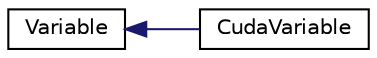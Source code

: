 digraph "Graphical Class Hierarchy"
{
  edge [fontname="Helvetica",fontsize="10",labelfontname="Helvetica",labelfontsize="10"];
  node [fontname="Helvetica",fontsize="10",shape=record];
  rankdir="LR";
  Node1 [label="Variable",height=0.2,width=0.4,color="black", fillcolor="white", style="filled",URL="$d2/d3c/class_variable.html"];
  Node1 -> Node2 [dir="back",color="midnightblue",fontsize="10",style="solid",fontname="Helvetica"];
  Node2 [label="CudaVariable",height=0.2,width=0.4,color="black", fillcolor="white", style="filled",URL="$d0/dda/class_cuda_variable.html"];
}
